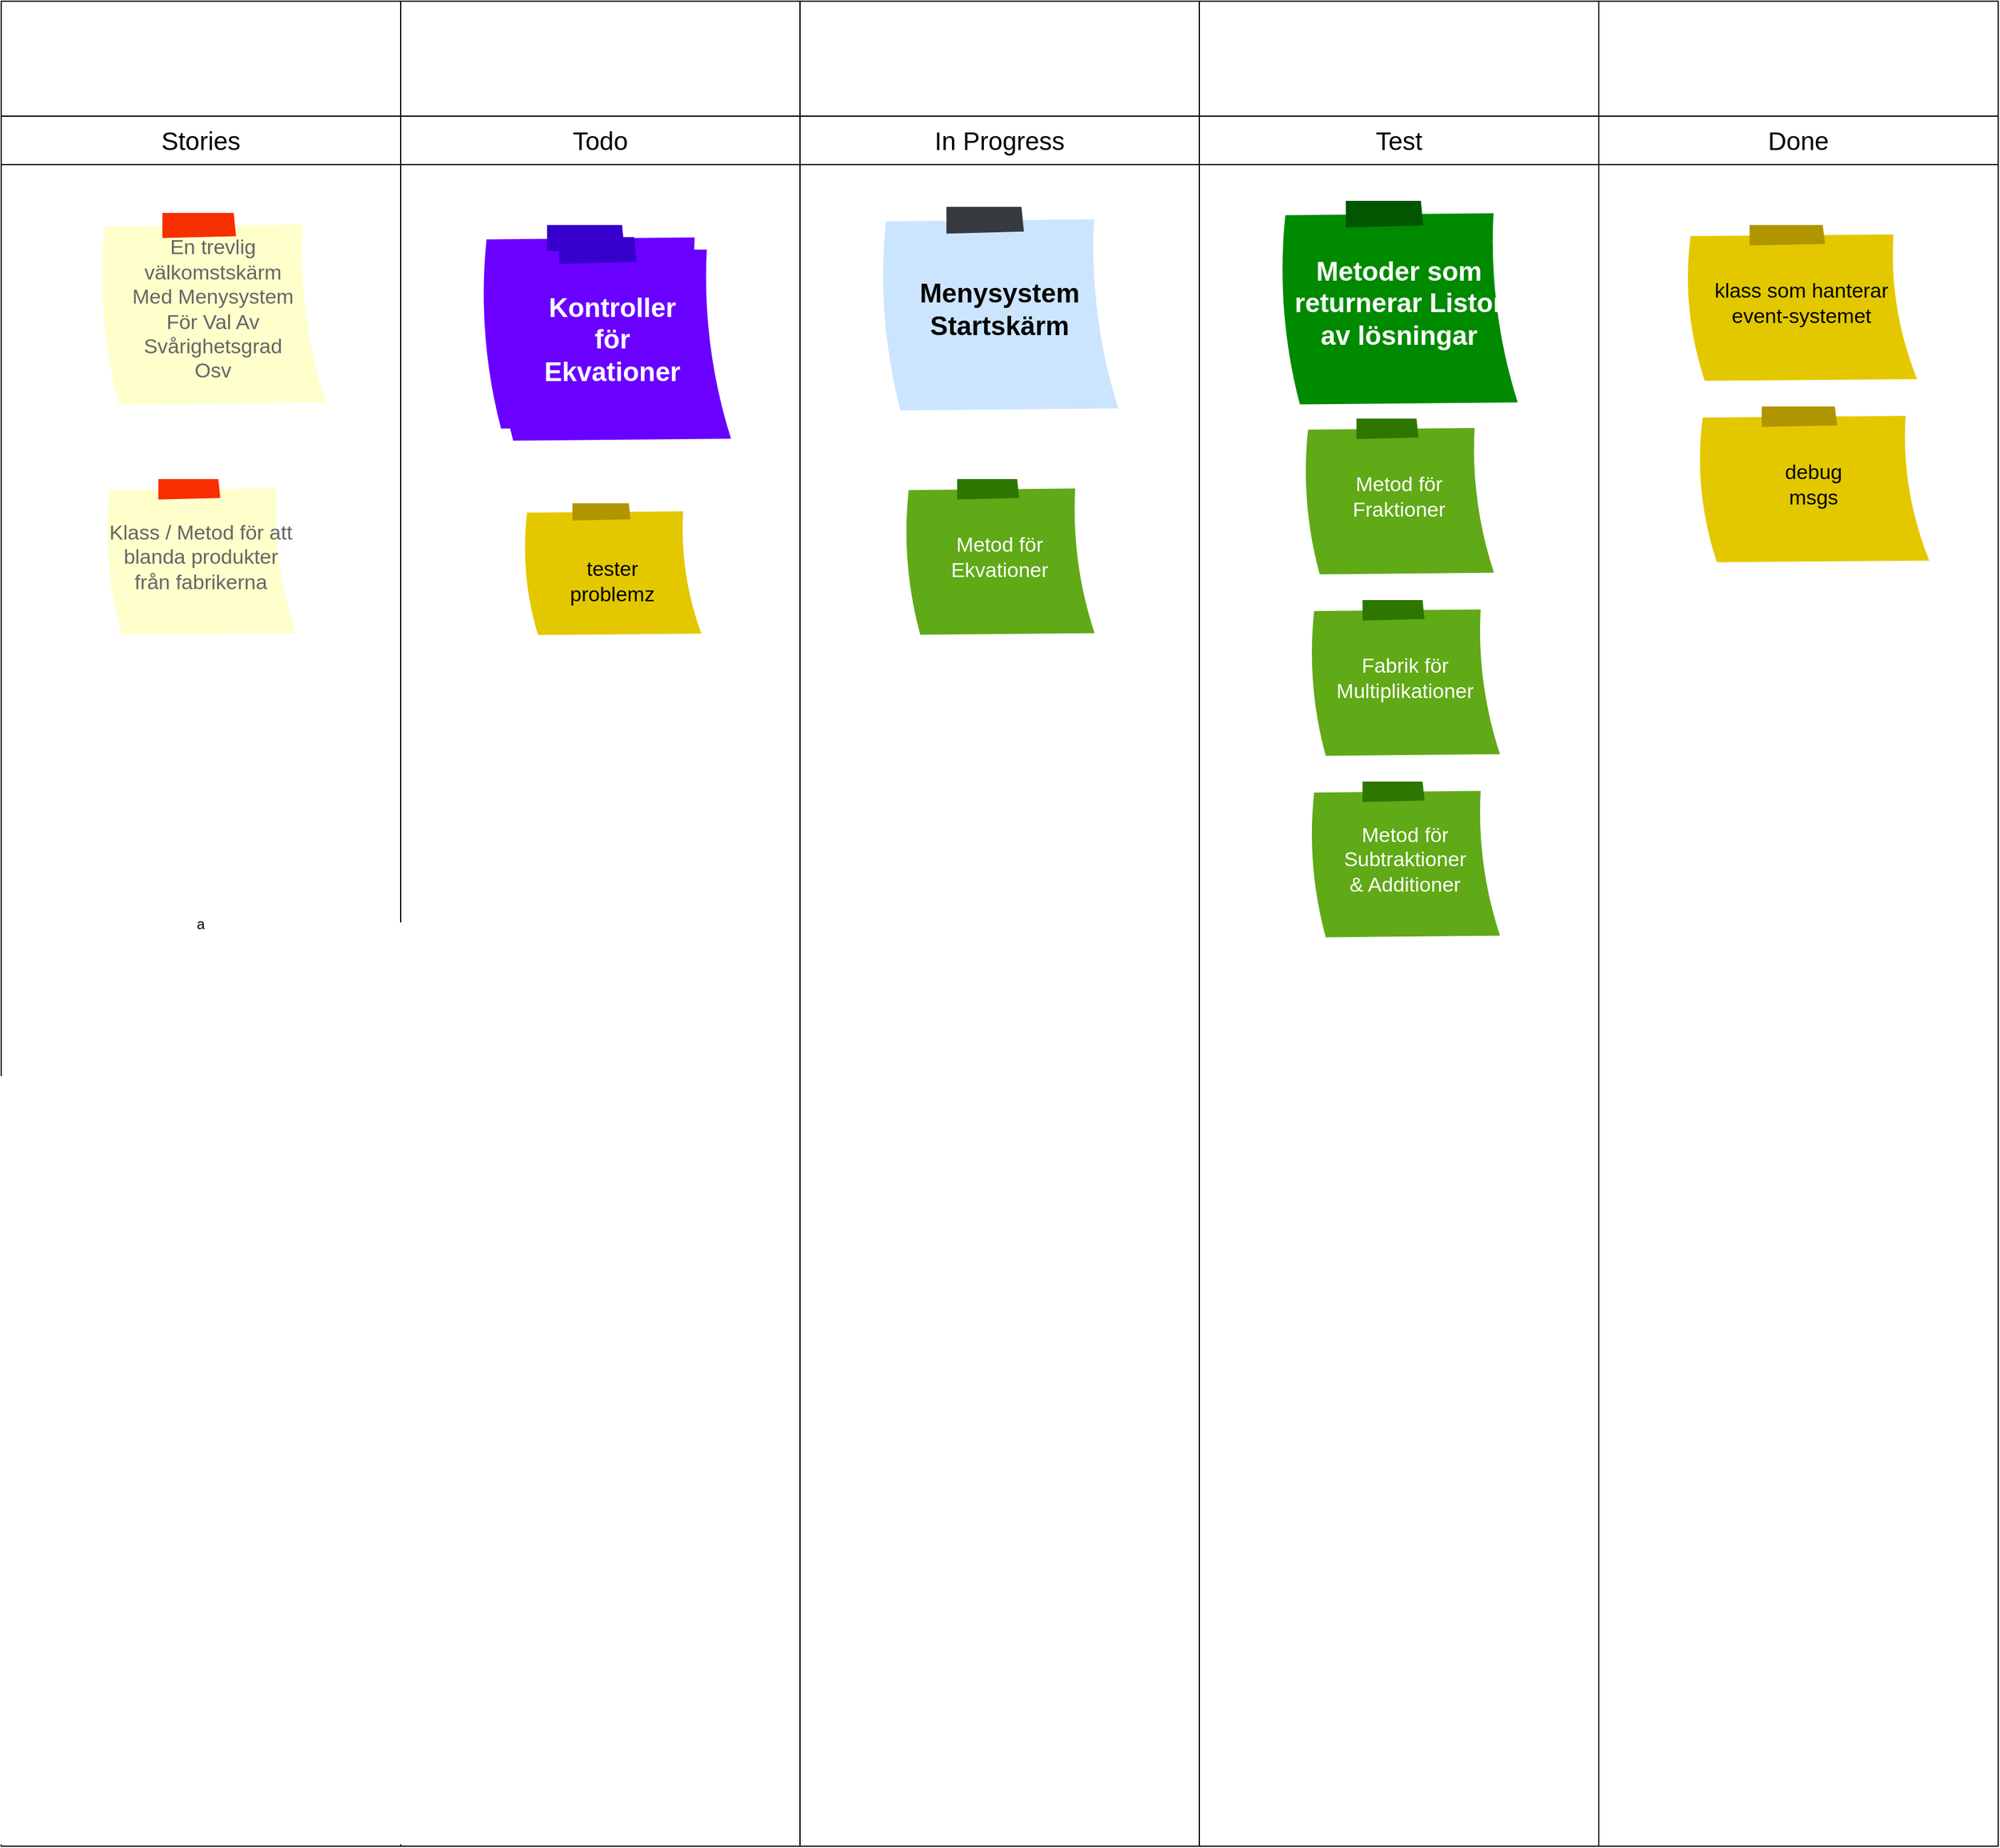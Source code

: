 <mxfile>
    <diagram id="UZQWn7GGHZrxWEEOcVtW" name="Page-1">
        <mxGraphModel dx="1324" dy="1965" grid="1" gridSize="10" guides="1" tooltips="1" connect="1" arrows="1" fold="1" page="1" pageScale="1" pageWidth="827" pageHeight="1169" math="0" shadow="0">
            <root>
                <mxCell id="0"/>
                <mxCell id="1" parent="0"/>
                <mxCell id="2" value="" style="shape=table;startSize=0;container=1;collapsible=0;childLayout=tableLayout;" parent="1" vertex="1">
                    <mxGeometry y="-95" width="1650" height="1525" as="geometry"/>
                </mxCell>
                <mxCell id="3" value="" style="shape=partialRectangle;collapsible=0;dropTarget=0;pointerEvents=0;fillColor=none;top=0;left=0;bottom=0;right=0;points=[[0,0.5],[1,0.5]];portConstraint=eastwest;" parent="2" vertex="1">
                    <mxGeometry width="1650" height="1525" as="geometry"/>
                </mxCell>
                <mxCell id="4" value="a" style="shape=partialRectangle;html=1;whiteSpace=wrap;connectable=0;overflow=hidden;fillColor=none;top=0;left=0;bottom=0;right=0;pointerEvents=1;" parent="3" vertex="1">
                    <mxGeometry width="330" height="1525" as="geometry">
                        <mxRectangle width="330" height="1525" as="alternateBounds"/>
                    </mxGeometry>
                </mxCell>
                <mxCell id="5" value="" style="shape=partialRectangle;html=1;whiteSpace=wrap;connectable=0;overflow=hidden;fillColor=none;top=0;left=0;bottom=0;right=0;pointerEvents=1;" parent="3" vertex="1">
                    <mxGeometry x="330" width="330" height="1525" as="geometry">
                        <mxRectangle width="330" height="1525" as="alternateBounds"/>
                    </mxGeometry>
                </mxCell>
                <mxCell id="6" value="" style="shape=partialRectangle;html=1;whiteSpace=wrap;connectable=0;overflow=hidden;fillColor=none;top=0;left=0;bottom=0;right=0;pointerEvents=1;" parent="3" vertex="1">
                    <mxGeometry x="660" width="330" height="1525" as="geometry">
                        <mxRectangle width="330" height="1525" as="alternateBounds"/>
                    </mxGeometry>
                </mxCell>
                <mxCell id="7" value="" style="shape=partialRectangle;html=1;whiteSpace=wrap;connectable=0;overflow=hidden;fillColor=none;top=0;left=0;bottom=0;right=0;pointerEvents=1;" parent="3" vertex="1">
                    <mxGeometry x="990" width="330" height="1525" as="geometry">
                        <mxRectangle width="330" height="1525" as="alternateBounds"/>
                    </mxGeometry>
                </mxCell>
                <mxCell id="8" value="" style="shape=partialRectangle;html=1;whiteSpace=wrap;connectable=0;overflow=hidden;fillColor=none;top=0;left=0;bottom=0;right=0;pointerEvents=1;" parent="3" vertex="1">
                    <mxGeometry x="1320" width="330" height="1525" as="geometry">
                        <mxRectangle width="330" height="1525" as="alternateBounds"/>
                    </mxGeometry>
                </mxCell>
                <mxCell id="9" value="En trevlig välkomstskärm&lt;br&gt;Med Menysystem &lt;br&gt;För Val Av Svårighetsgrad&lt;br&gt;Osv" style="strokeWidth=1;shadow=0;dashed=0;align=center;html=1;shape=mxgraph.mockup.text.stickyNote2;fontColor=#666666;mainText=;fontSize=17;whiteSpace=wrap;fillColor=#ffffcc;strokeColor=#F62E00;" parent="1" vertex="1">
                    <mxGeometry x="80" y="80" width="190" height="160" as="geometry"/>
                </mxCell>
                <mxCell id="10" value="Fabrik för&lt;br&gt;Multiplikationer" style="strokeWidth=1;shadow=0;dashed=0;align=center;html=1;shape=mxgraph.mockup.text.stickyNote2;fontColor=#ffffff;mainText=;fontSize=17;whiteSpace=wrap;fillColor=#60a917;strokeColor=#2D7600;" parent="1" vertex="1">
                    <mxGeometry x="1080" y="400" width="160" height="130" as="geometry"/>
                </mxCell>
                <mxCell id="12" value="&lt;b&gt;&lt;font style=&quot;font-size: 22px&quot;&gt;Metoder som returnerar Listor av lösningar&lt;/font&gt;&lt;/b&gt;" style="strokeWidth=1;shadow=0;dashed=0;align=center;html=1;shape=mxgraph.mockup.text.stickyNote2;mainText=;fontSize=17;whiteSpace=wrap;fillColor=#008a00;strokeColor=#005700;fontColor=#ffffff;" parent="1" vertex="1">
                    <mxGeometry x="1055" y="70" width="200" height="170" as="geometry"/>
                </mxCell>
                <mxCell id="14" value="Klass / Metod för att blanda produkter från fabrikerna" style="strokeWidth=1;shadow=0;dashed=0;align=center;html=1;shape=mxgraph.mockup.text.stickyNote2;fontColor=#666666;mainText=;fontSize=17;whiteSpace=wrap;fillColor=#ffffcc;strokeColor=#F62E00;" parent="1" vertex="1">
                    <mxGeometry x="85" y="300" width="160" height="130" as="geometry"/>
                </mxCell>
                <mxCell id="15" value="&lt;font style=&quot;font-size: 21px&quot;&gt;Stories&lt;/font&gt;" style="rounded=0;whiteSpace=wrap;html=1;" parent="1" vertex="1">
                    <mxGeometry width="330" height="40" as="geometry"/>
                </mxCell>
                <mxCell id="16" value="&lt;font style=&quot;font-size: 21px&quot;&gt;Todo&lt;/font&gt;" style="rounded=0;whiteSpace=wrap;html=1;" parent="1" vertex="1">
                    <mxGeometry x="330" width="330" height="40" as="geometry"/>
                </mxCell>
                <mxCell id="17" value="&lt;font style=&quot;font-size: 21px&quot;&gt;Done&lt;/font&gt;" style="rounded=0;whiteSpace=wrap;html=1;" parent="1" vertex="1">
                    <mxGeometry x="1320" width="330" height="40" as="geometry"/>
                </mxCell>
                <mxCell id="18" value="&lt;font style=&quot;font-size: 21px&quot;&gt;Test&lt;/font&gt;" style="rounded=0;whiteSpace=wrap;html=1;" parent="1" vertex="1">
                    <mxGeometry x="990" width="330" height="40" as="geometry"/>
                </mxCell>
                <mxCell id="19" value="&lt;font style=&quot;font-size: 21px&quot;&gt;In Progress&lt;/font&gt;" style="rounded=0;whiteSpace=wrap;html=1;" parent="1" vertex="1">
                    <mxGeometry x="660" width="330" height="40" as="geometry"/>
                </mxCell>
                <mxCell id="11" value="Metod för&lt;br&gt;Subtraktioner&lt;br&gt;&amp;amp; Additioner" style="strokeWidth=1;shadow=0;dashed=0;align=center;html=1;shape=mxgraph.mockup.text.stickyNote2;fontColor=#ffffff;mainText=;fontSize=17;whiteSpace=wrap;fillColor=#60a917;strokeColor=#2D7600;" parent="1" vertex="1">
                    <mxGeometry x="1080" y="550" width="160" height="130" as="geometry"/>
                </mxCell>
                <mxCell id="20" value="Metod för&lt;br&gt;Fraktioner" style="strokeWidth=1;shadow=0;dashed=0;align=center;html=1;shape=mxgraph.mockup.text.stickyNote2;fontColor=#ffffff;mainText=;fontSize=17;whiteSpace=wrap;fillColor=#60a917;strokeColor=#2D7600;" parent="1" vertex="1">
                    <mxGeometry x="1075" y="250" width="160" height="130" as="geometry"/>
                </mxCell>
                <mxCell id="13" value="Metod för &lt;br&gt;Ekvationer" style="strokeWidth=1;shadow=0;dashed=0;align=center;html=1;shape=mxgraph.mockup.text.stickyNote2;fontColor=#ffffff;mainText=;fontSize=17;whiteSpace=wrap;fillColor=#60a917;strokeColor=#2D7600;" parent="1" vertex="1">
                    <mxGeometry x="745" y="300" width="160" height="130" as="geometry"/>
                </mxCell>
                <mxCell id="21" value="&lt;b&gt;&lt;font style=&quot;font-size: 22px&quot;&gt;Kontroller&lt;br&gt;för&lt;br&gt;Ekvationer&lt;br&gt;&lt;/font&gt;&lt;/b&gt;" style="strokeWidth=1;shadow=0;dashed=0;align=center;html=1;shape=mxgraph.mockup.text.stickyNote2;mainText=;fontSize=17;whiteSpace=wrap;fillColor=#6a00ff;strokeColor=#3700CC;fontColor=#ffffff;" vertex="1" parent="1">
                    <mxGeometry x="395" y="90" width="200" height="170" as="geometry"/>
                </mxCell>
                <mxCell id="22" value="klass som hanterar event-systemet" style="strokeWidth=1;shadow=0;dashed=0;align=center;html=1;shape=mxgraph.mockup.text.stickyNote2;fontColor=#000000;mainText=;fontSize=17;whiteSpace=wrap;fillColor=#e3c800;strokeColor=#B09500;" vertex="1" parent="1">
                    <mxGeometry x="1390" y="90" width="195" height="130" as="geometry"/>
                </mxCell>
                <mxCell id="23" value="debug&lt;br&gt;msgs" style="strokeWidth=1;shadow=0;dashed=0;align=center;html=1;shape=mxgraph.mockup.text.stickyNote2;fontColor=#000000;mainText=;fontSize=17;whiteSpace=wrap;fillColor=#e3c800;strokeColor=#B09500;" vertex="1" parent="1">
                    <mxGeometry x="1400" y="240" width="195" height="130" as="geometry"/>
                </mxCell>
                <mxCell id="24" value="&lt;br&gt;tester&lt;br&gt;problemz" style="strokeWidth=1;shadow=0;dashed=0;align=center;html=1;shape=mxgraph.mockup.text.stickyNote2;fontColor=#000000;mainText=;fontSize=17;whiteSpace=wrap;fillColor=#e3c800;strokeColor=#B09500;" vertex="1" parent="1">
                    <mxGeometry x="430" y="320" width="150" height="110" as="geometry"/>
                </mxCell>
                <mxCell id="25" value="&lt;b&gt;&lt;font style=&quot;font-size: 22px&quot;&gt;Kontroller&lt;br&gt;för&lt;br&gt;Ekvationer&lt;br&gt;&lt;/font&gt;&lt;/b&gt;" style="strokeWidth=1;shadow=0;dashed=0;align=center;html=1;shape=mxgraph.mockup.text.stickyNote2;mainText=;fontSize=17;whiteSpace=wrap;fillColor=#6a00ff;strokeColor=#3700CC;fontColor=#ffffff;" vertex="1" parent="1">
                    <mxGeometry x="405" y="100" width="200" height="170" as="geometry"/>
                </mxCell>
                <mxCell id="26" value="&lt;b&gt;&lt;font style=&quot;font-size: 22px&quot;&gt;Menysystem&lt;br&gt;Startskärm&lt;br&gt;&lt;/font&gt;&lt;/b&gt;" style="strokeWidth=1;shadow=0;dashed=0;align=center;html=1;shape=mxgraph.mockup.text.stickyNote2;mainText=;fontSize=17;whiteSpace=wrap;fillColor=#cce5ff;strokeColor=#36393d;fontColor=#050505;" vertex="1" parent="1">
                    <mxGeometry x="725" y="75" width="200" height="170" as="geometry"/>
                </mxCell>
            </root>
        </mxGraphModel>
    </diagram>
</mxfile>